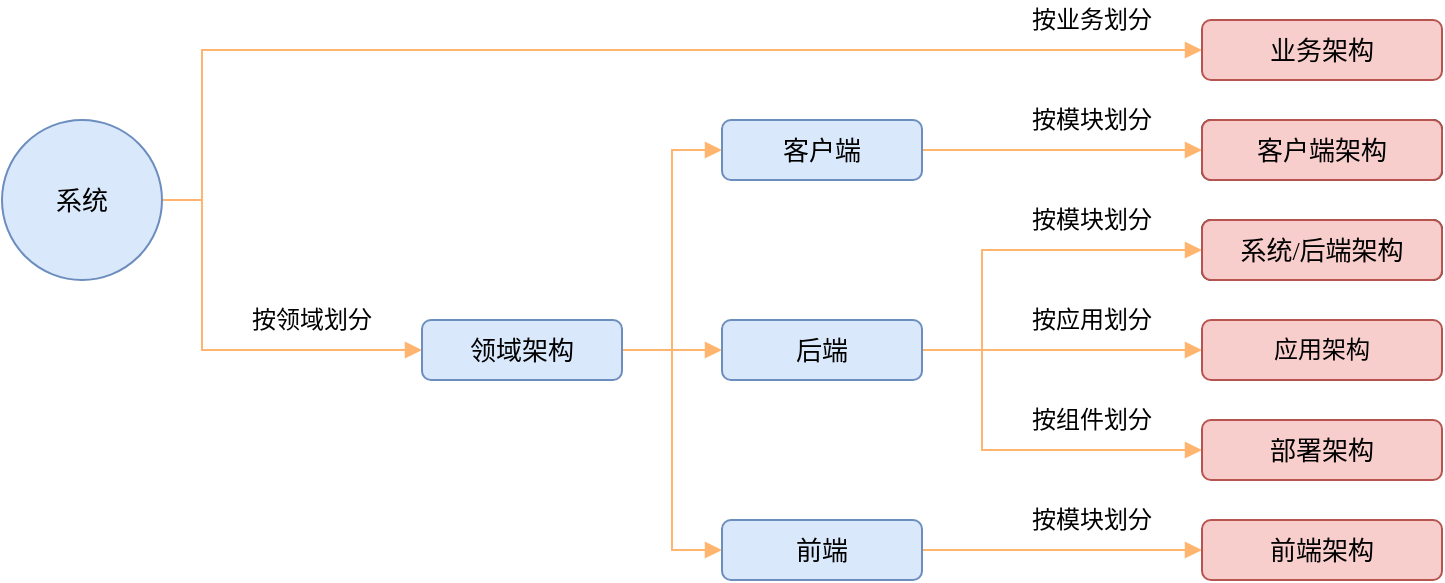 <mxfile version="15.4.0" type="device" pages="2"><diagram id="D9aX6elJEM3hfHCFQ7Rr" name="Page-1"><mxGraphModel dx="1074" dy="954" grid="1" gridSize="10" guides="1" tooltips="1" connect="1" arrows="1" fold="1" page="1" pageScale="1" pageWidth="827" pageHeight="1169" math="0" shadow="0"><root><mxCell id="0"/><mxCell id="1" parent="0"/><mxCell id="YGYBsGzDW1MoGL2q_fP1-19" style="edgeStyle=orthogonalEdgeStyle;rounded=0;orthogonalLoop=1;jettySize=auto;html=1;exitX=1;exitY=0.5;exitDx=0;exitDy=0;entryX=0;entryY=0.5;entryDx=0;entryDy=0;endArrow=block;endFill=1;fontFamily=微软雅黑;strokeColor=#FFB570;" edge="1" parent="1" source="YGYBsGzDW1MoGL2q_fP1-1" target="YGYBsGzDW1MoGL2q_fP1-15"><mxGeometry relative="1" as="geometry"><Array as="points"><mxPoint x="110" y="450"/><mxPoint x="110" y="375"/></Array></mxGeometry></mxCell><mxCell id="YGYBsGzDW1MoGL2q_fP1-20" style="edgeStyle=orthogonalEdgeStyle;rounded=0;orthogonalLoop=1;jettySize=auto;html=1;exitX=1;exitY=0.5;exitDx=0;exitDy=0;entryX=0;entryY=0.5;entryDx=0;entryDy=0;endArrow=block;endFill=1;fontFamily=微软雅黑;strokeColor=#FFB570;" edge="1" parent="1" source="YGYBsGzDW1MoGL2q_fP1-1" target="YGYBsGzDW1MoGL2q_fP1-3"><mxGeometry relative="1" as="geometry"><Array as="points"><mxPoint x="110" y="450"/><mxPoint x="110" y="525"/></Array></mxGeometry></mxCell><mxCell id="YGYBsGzDW1MoGL2q_fP1-1" value="系统" style="ellipse;whiteSpace=wrap;html=1;aspect=fixed;fillColor=#dae8fc;strokeColor=#6c8ebf;fontFamily=微软雅黑;fontSize=13;" vertex="1" parent="1"><mxGeometry x="10" y="410" width="80" height="80" as="geometry"/></mxCell><mxCell id="YGYBsGzDW1MoGL2q_fP1-21" style="edgeStyle=orthogonalEdgeStyle;rounded=0;orthogonalLoop=1;jettySize=auto;html=1;exitX=1;exitY=0.5;exitDx=0;exitDy=0;entryX=0;entryY=0.5;entryDx=0;entryDy=0;endArrow=block;endFill=1;fontFamily=微软雅黑;strokeColor=#FFB570;" edge="1" parent="1" source="YGYBsGzDW1MoGL2q_fP1-3" target="YGYBsGzDW1MoGL2q_fP1-4"><mxGeometry relative="1" as="geometry"/></mxCell><mxCell id="YGYBsGzDW1MoGL2q_fP1-22" style="edgeStyle=orthogonalEdgeStyle;rounded=0;orthogonalLoop=1;jettySize=auto;html=1;exitX=1;exitY=0.5;exitDx=0;exitDy=0;entryX=0;entryY=0.5;entryDx=0;entryDy=0;endArrow=block;endFill=1;fontFamily=微软雅黑;strokeColor=#FFB570;" edge="1" parent="1" source="YGYBsGzDW1MoGL2q_fP1-3" target="YGYBsGzDW1MoGL2q_fP1-5"><mxGeometry relative="1" as="geometry"/></mxCell><mxCell id="YGYBsGzDW1MoGL2q_fP1-23" style="edgeStyle=orthogonalEdgeStyle;rounded=0;orthogonalLoop=1;jettySize=auto;html=1;exitX=1;exitY=0.5;exitDx=0;exitDy=0;entryX=0;entryY=0.5;entryDx=0;entryDy=0;endArrow=block;endFill=1;fontFamily=微软雅黑;strokeColor=#FFB570;" edge="1" parent="1" source="YGYBsGzDW1MoGL2q_fP1-3" target="YGYBsGzDW1MoGL2q_fP1-6"><mxGeometry relative="1" as="geometry"/></mxCell><mxCell id="YGYBsGzDW1MoGL2q_fP1-3" value="领域架构" style="rounded=1;whiteSpace=wrap;html=1;fillColor=#dae8fc;strokeColor=#6c8ebf;fontFamily=微软雅黑;fontSize=13;" vertex="1" parent="1"><mxGeometry x="220" y="510" width="100" height="30" as="geometry"/></mxCell><mxCell id="YGYBsGzDW1MoGL2q_fP1-24" style="edgeStyle=orthogonalEdgeStyle;rounded=0;orthogonalLoop=1;jettySize=auto;html=1;exitX=1;exitY=0.5;exitDx=0;exitDy=0;entryX=0;entryY=0.5;entryDx=0;entryDy=0;endArrow=block;endFill=1;fontFamily=微软雅黑;strokeColor=#FFB570;" edge="1" parent="1" source="YGYBsGzDW1MoGL2q_fP1-4" target="YGYBsGzDW1MoGL2q_fP1-16"><mxGeometry relative="1" as="geometry"/></mxCell><mxCell id="YGYBsGzDW1MoGL2q_fP1-4" value="客户端" style="rounded=1;whiteSpace=wrap;html=1;fillColor=#dae8fc;strokeColor=#6c8ebf;fontFamily=微软雅黑;fontSize=13;" vertex="1" parent="1"><mxGeometry x="370" y="410" width="100" height="30" as="geometry"/></mxCell><mxCell id="YGYBsGzDW1MoGL2q_fP1-36" style="edgeStyle=orthogonalEdgeStyle;rounded=0;orthogonalLoop=1;jettySize=auto;html=1;exitX=1;exitY=0.5;exitDx=0;exitDy=0;entryX=0;entryY=0.5;entryDx=0;entryDy=0;fontFamily=微软雅黑;fontSize=13;endArrow=block;endFill=1;strokeColor=#FFB570;" edge="1" parent="1" source="YGYBsGzDW1MoGL2q_fP1-5" target="YGYBsGzDW1MoGL2q_fP1-10"><mxGeometry relative="1" as="geometry"/></mxCell><mxCell id="YGYBsGzDW1MoGL2q_fP1-37" style="edgeStyle=orthogonalEdgeStyle;rounded=0;orthogonalLoop=1;jettySize=auto;html=1;exitX=1;exitY=0.5;exitDx=0;exitDy=0;entryX=0;entryY=0.5;entryDx=0;entryDy=0;fontFamily=微软雅黑;fontSize=13;endArrow=block;endFill=1;strokeColor=#FFB570;" edge="1" parent="1" source="YGYBsGzDW1MoGL2q_fP1-5" target="YGYBsGzDW1MoGL2q_fP1-17"><mxGeometry relative="1" as="geometry"><Array as="points"><mxPoint x="500" y="525"/><mxPoint x="500" y="475"/></Array></mxGeometry></mxCell><mxCell id="YGYBsGzDW1MoGL2q_fP1-38" style="edgeStyle=orthogonalEdgeStyle;rounded=0;orthogonalLoop=1;jettySize=auto;html=1;exitX=1;exitY=0.5;exitDx=0;exitDy=0;entryX=0;entryY=0.5;entryDx=0;entryDy=0;fontFamily=微软雅黑;fontSize=13;endArrow=block;endFill=1;strokeColor=#FFB570;" edge="1" parent="1" source="YGYBsGzDW1MoGL2q_fP1-5" target="YGYBsGzDW1MoGL2q_fP1-11"><mxGeometry relative="1" as="geometry"><Array as="points"><mxPoint x="500" y="525"/><mxPoint x="500" y="575"/></Array></mxGeometry></mxCell><mxCell id="YGYBsGzDW1MoGL2q_fP1-5" value="后端" style="rounded=1;whiteSpace=wrap;html=1;fillColor=#dae8fc;strokeColor=#6c8ebf;fontFamily=微软雅黑;fontSize=13;" vertex="1" parent="1"><mxGeometry x="370" y="510" width="100" height="30" as="geometry"/></mxCell><mxCell id="YGYBsGzDW1MoGL2q_fP1-28" style="edgeStyle=orthogonalEdgeStyle;rounded=0;orthogonalLoop=1;jettySize=auto;html=1;exitX=1;exitY=0.5;exitDx=0;exitDy=0;entryX=0;entryY=0.5;entryDx=0;entryDy=0;endArrow=block;endFill=1;fontFamily=微软雅黑;strokeColor=#FFB570;" edge="1" parent="1" source="YGYBsGzDW1MoGL2q_fP1-6" target="YGYBsGzDW1MoGL2q_fP1-12"><mxGeometry relative="1" as="geometry"/></mxCell><mxCell id="YGYBsGzDW1MoGL2q_fP1-6" value="前端" style="rounded=1;whiteSpace=wrap;html=1;fillColor=#dae8fc;strokeColor=#6c8ebf;fontFamily=微软雅黑;fontSize=13;" vertex="1" parent="1"><mxGeometry x="370" y="610" width="100" height="30" as="geometry"/></mxCell><mxCell id="YGYBsGzDW1MoGL2q_fP1-8" value="客户端架构" style="rounded=1;whiteSpace=wrap;html=1;fontFamily=微软雅黑;" vertex="1" parent="1"><mxGeometry x="610" y="410" width="120" height="30" as="geometry"/></mxCell><mxCell id="YGYBsGzDW1MoGL2q_fP1-9" value="系统/后端架构" style="rounded=1;whiteSpace=wrap;html=1;fontFamily=微软雅黑;" vertex="1" parent="1"><mxGeometry x="610" y="460" width="120" height="30" as="geometry"/></mxCell><mxCell id="YGYBsGzDW1MoGL2q_fP1-10" value="应用架构&lt;span style=&quot;color: rgba(0, 0, 0, 0); font-size: 0px;&quot;&gt;%3CmxGraphModel%3E%3Croot%3E%3CmxCell%20id%3D%220%22%2F%3E%3CmxCell%20id%3D%221%22%20parent%3D%220%22%2F%3E%3CmxCell%20id%3D%222%22%20value%3D%22%E9%A2%86%E5%9F%9F%E6%9E%B6%E6%9E%84%22%20style%3D%22rounded%3D1%3BwhiteSpace%3Dwrap%3Bhtml%3D1%3B%22%20vertex%3D%221%22%20parent%3D%221%22%3E%3CmxGeometry%20x%3D%22350%22%20y%3D%22460%22%20width%3D%22100%22%20height%3D%2230%22%20as%3D%22geometry%22%2F%3E%3C%2FmxCell%3E%3C%2Froot%3E%3C%2FmxGraphModel%3E&lt;/span&gt;" style="rounded=1;whiteSpace=wrap;html=1;fontFamily=微软雅黑;fillColor=#f8cecc;strokeColor=#b85450;" vertex="1" parent="1"><mxGeometry x="610" y="510" width="120" height="30" as="geometry"/></mxCell><mxCell id="YGYBsGzDW1MoGL2q_fP1-11" value="部署架构" style="rounded=1;whiteSpace=wrap;html=1;fillColor=#f8cecc;strokeColor=#b85450;fontFamily=微软雅黑;fontSize=13;" vertex="1" parent="1"><mxGeometry x="610" y="560" width="120" height="30" as="geometry"/></mxCell><mxCell id="YGYBsGzDW1MoGL2q_fP1-12" value="前端架构" style="rounded=1;whiteSpace=wrap;html=1;fillColor=#f8cecc;strokeColor=#b85450;fontFamily=微软雅黑;fontSize=13;" vertex="1" parent="1"><mxGeometry x="610" y="610" width="120" height="30" as="geometry"/></mxCell><mxCell id="YGYBsGzDW1MoGL2q_fP1-15" value="业务架构" style="rounded=1;whiteSpace=wrap;html=1;fillColor=#f8cecc;strokeColor=#b85450;fontFamily=微软雅黑;fontSize=13;" vertex="1" parent="1"><mxGeometry x="610" y="360" width="120" height="30" as="geometry"/></mxCell><mxCell id="YGYBsGzDW1MoGL2q_fP1-16" value="客户端架构" style="rounded=1;whiteSpace=wrap;html=1;fillColor=#f8cecc;strokeColor=#b85450;fontFamily=微软雅黑;fontSize=13;" vertex="1" parent="1"><mxGeometry x="610" y="410" width="120" height="30" as="geometry"/></mxCell><mxCell id="YGYBsGzDW1MoGL2q_fP1-17" value="系统/后端架构" style="rounded=1;whiteSpace=wrap;html=1;fillColor=#f8cecc;strokeColor=#b85450;fontFamily=微软雅黑;fontSize=13;" vertex="1" parent="1"><mxGeometry x="610" y="460" width="120" height="30" as="geometry"/></mxCell><mxCell id="YGYBsGzDW1MoGL2q_fP1-29" value="按领域划分" style="text;html=1;strokeColor=none;fillColor=none;align=center;verticalAlign=middle;whiteSpace=wrap;rounded=0;fontFamily=微软雅黑;" vertex="1" parent="1"><mxGeometry x="130" y="500" width="70" height="20" as="geometry"/></mxCell><mxCell id="YGYBsGzDW1MoGL2q_fP1-30" value="按业务划分" style="text;html=1;strokeColor=none;fillColor=none;align=center;verticalAlign=middle;whiteSpace=wrap;rounded=0;fontFamily=微软雅黑;" vertex="1" parent="1"><mxGeometry x="520" y="350" width="70" height="20" as="geometry"/></mxCell><mxCell id="YGYBsGzDW1MoGL2q_fP1-31" value="按模块划分" style="text;html=1;strokeColor=none;fillColor=none;align=center;verticalAlign=middle;whiteSpace=wrap;rounded=0;fontFamily=微软雅黑;" vertex="1" parent="1"><mxGeometry x="520" y="400" width="70" height="20" as="geometry"/></mxCell><mxCell id="YGYBsGzDW1MoGL2q_fP1-32" value="按模块划分" style="text;html=1;strokeColor=none;fillColor=none;align=center;verticalAlign=middle;whiteSpace=wrap;rounded=0;fontFamily=微软雅黑;" vertex="1" parent="1"><mxGeometry x="520" y="450" width="70" height="20" as="geometry"/></mxCell><mxCell id="YGYBsGzDW1MoGL2q_fP1-33" value="按模块划分" style="text;html=1;strokeColor=none;fillColor=none;align=center;verticalAlign=middle;whiteSpace=wrap;rounded=0;fontFamily=微软雅黑;" vertex="1" parent="1"><mxGeometry x="520" y="600" width="70" height="20" as="geometry"/></mxCell><mxCell id="YGYBsGzDW1MoGL2q_fP1-34" value="按应用划分" style="text;html=1;strokeColor=none;fillColor=none;align=center;verticalAlign=middle;whiteSpace=wrap;rounded=0;fontFamily=微软雅黑;" vertex="1" parent="1"><mxGeometry x="520" y="500" width="70" height="20" as="geometry"/></mxCell><mxCell id="YGYBsGzDW1MoGL2q_fP1-35" value="按组件划分" style="text;html=1;strokeColor=none;fillColor=none;align=center;verticalAlign=middle;whiteSpace=wrap;rounded=0;fontFamily=微软雅黑;" vertex="1" parent="1"><mxGeometry x="520" y="550" width="70" height="20" as="geometry"/></mxCell></root></mxGraphModel></diagram><diagram id="56XfxWa_nKntBQlZ3gzK" name="Page-2"><mxGraphModel dx="1074" dy="954" grid="1" gridSize="10" guides="1" tooltips="1" connect="1" arrows="1" fold="1" page="1" pageScale="1" pageWidth="827" pageHeight="1169" math="0" shadow="0"><root><mxCell id="iifDk6CSvrvEpZwJxNL--0"/><mxCell id="iifDk6CSvrvEpZwJxNL--1" parent="iifDk6CSvrvEpZwJxNL--0"/></root></mxGraphModel></diagram></mxfile>
